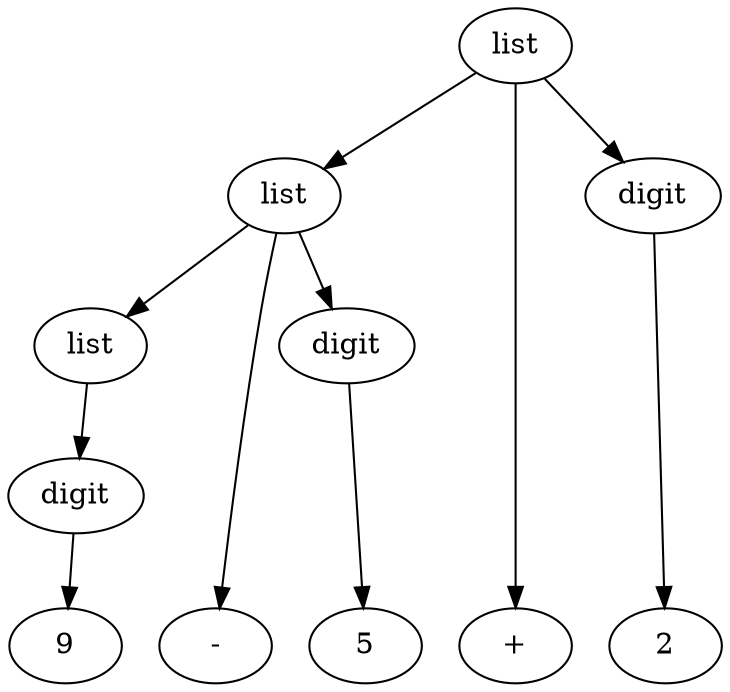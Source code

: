 digraph
{
    e1 [label = "list"]
    e2 [label = "list"]
    e3 [label = "digit"]
    e4 [label = "list"]
    e5 [label = "digit"]
    e6 [label = "digit"]
    e7 [label = "9"]
    e8 [label = "-"]
    e9 [label = "5"]
    e10 [label = "+"]
    e11 [label = "2"]
    e1 -> e2
    e1 -> e10
    e1 -> e3
    e2 -> e4
    e2 -> e5
    e4 -> e6
    e6 -> e7
    e2 -> e8
    e3 -> e11
    e5 -> e9

    e7 -> e8 -> e9 -> e10 -> e11 [style = "invis"]
    
    subgraph 
    { rank = same; e2; e3; }
    subgraph
    { rank = same; e4; e5; }
    subgraph
    { rank = same; ordering = "out"; e7; e8; e9; e10; e11; }
}